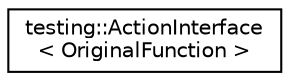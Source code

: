 digraph "Graphical Class Hierarchy"
{
  edge [fontname="Helvetica",fontsize="10",labelfontname="Helvetica",labelfontsize="10"];
  node [fontname="Helvetica",fontsize="10",shape=record];
  rankdir="LR";
  Node1 [label="testing::ActionInterface\l\< OriginalFunction \>",height=0.2,width=0.4,color="black", fillcolor="white", style="filled",URL="$classtesting_1_1_action_interface.html"];
}
